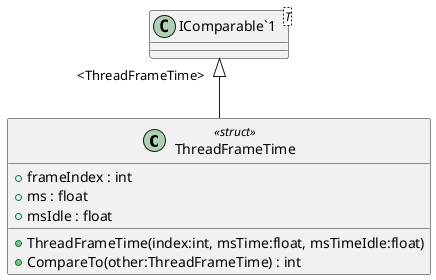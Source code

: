 @startuml
class ThreadFrameTime <<struct>> {
    + frameIndex : int
    + ms : float
    + msIdle : float
    + ThreadFrameTime(index:int, msTime:float, msTimeIdle:float)
    + CompareTo(other:ThreadFrameTime) : int
}
class "IComparable`1"<T> {
}
"IComparable`1" "<ThreadFrameTime>" <|-- ThreadFrameTime
@enduml
